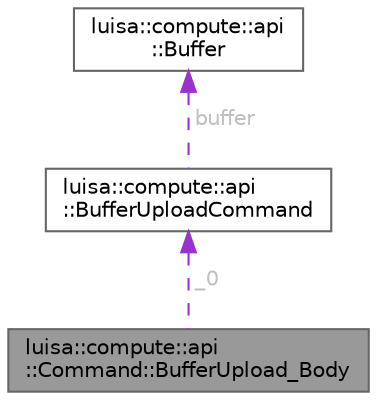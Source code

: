 digraph "luisa::compute::api::Command::BufferUpload_Body"
{
 // LATEX_PDF_SIZE
  bgcolor="transparent";
  edge [fontname=Helvetica,fontsize=10,labelfontname=Helvetica,labelfontsize=10];
  node [fontname=Helvetica,fontsize=10,shape=box,height=0.2,width=0.4];
  Node1 [id="Node000001",label="luisa::compute::api\l::Command::BufferUpload_Body",height=0.2,width=0.4,color="gray40", fillcolor="grey60", style="filled", fontcolor="black",tooltip=" "];
  Node2 -> Node1 [id="edge1_Node000001_Node000002",dir="back",color="darkorchid3",style="dashed",tooltip=" ",label=" _0",fontcolor="grey" ];
  Node2 [id="Node000002",label="luisa::compute::api\l::BufferUploadCommand",height=0.2,width=0.4,color="gray40", fillcolor="white", style="filled",URL="$structluisa_1_1compute_1_1api_1_1_buffer_upload_command.html",tooltip=" "];
  Node3 -> Node2 [id="edge2_Node000002_Node000003",dir="back",color="darkorchid3",style="dashed",tooltip=" ",label=" buffer",fontcolor="grey" ];
  Node3 [id="Node000003",label="luisa::compute::api\l::Buffer",height=0.2,width=0.4,color="gray40", fillcolor="white", style="filled",URL="$structluisa_1_1compute_1_1api_1_1_buffer.html",tooltip=" "];
}
